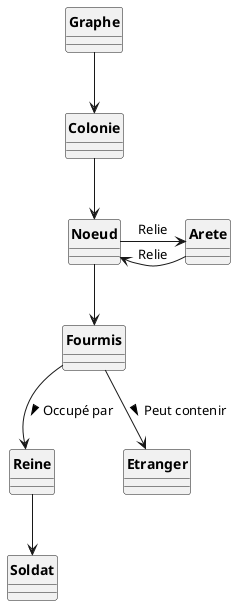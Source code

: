 @startuml

skinparam style strictuml
skinparam classAttributeIconSize 0
skinparam classFontStyle Bold
hide enum methods

class Graphe {}
class Colonie {}
class Arete {}
class Fourmis {}

class Reine {}

class Soldat {}

class Noeud{}
class Etranger {}


Graphe --> Colonie
Colonie --> Noeud
Noeud -> Arete : Relie
Arete -> Noeud : Relie
Noeud --> Fourmis
Fourmis --> Reine : Occupé par >
Fourmis --> Etranger : Peut contenir >
Reine --> Soldat


@enduml